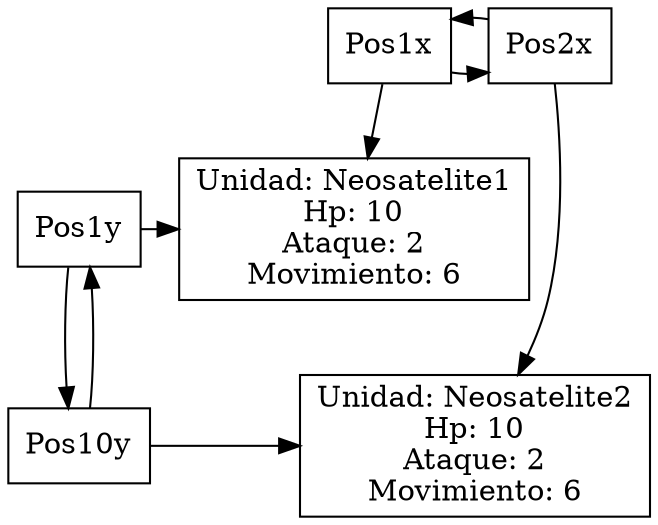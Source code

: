 Digraph nivel4{
Rankdir=TD
node [shape =rectangle]{rank=min;Pos1x [label="Pos1x"];
Pos2x [label="Pos2x"]};
Pos1x -> Pos2x;
Pos2x -> Pos1x;
{rank=same;Pos1y [label="Pos1y"];UnitNeosatelite111 [label="Unidad: Neosatelite1
Hp: 10
Ataque: 2
Movimiento: 6"]};
{rank=same;Pos10y [label="Pos10y"];UnitNeosatelite2210 [label="Unidad: Neosatelite2
Hp: 10
Ataque: 2
Movimiento: 6"]};
Pos1x -> UnitNeosatelite111;
Pos2x -> UnitNeosatelite2210;
Pos1y -> Pos10y;
Pos10y -> Pos1y;
Pos1y -> UnitNeosatelite111;
Pos10y -> UnitNeosatelite2210;
}

